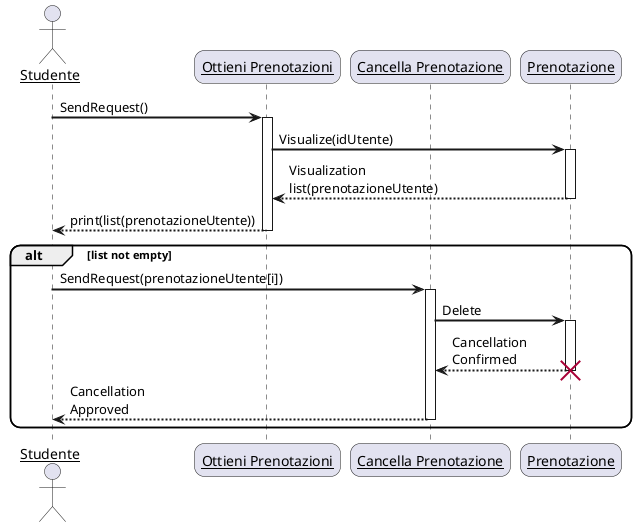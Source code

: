 @startuml
skinparam sequenceArrowThickness 2
skinparam roundcorner 20
skinparam maxmessagesize 60
skinparam sequenceParticipant underline

actor Studente
participant "Ottieni Prenotazioni" as B
participant "Cancella Prenotazione" as A
participant "Prenotazione" as C

Studente -> B: SendRequest()
activate B

B -> C: Visualize(idUtente)
activate C

C --> B: Visualization list(prenotazioneUtente)
deactivate C

B --> Studente: print(list(prenotazioneUtente))
deactivate B

alt list not empty


    Studente -> A: SendRequest(prenotazioneUtente[i])
    activate A

    A -> C: Delete
    activate C

    C --> A: Cancellation Confirmed
    destroy C

    A --> Studente: Cancellation Approved
    deactivate A
    
end

@enduml
